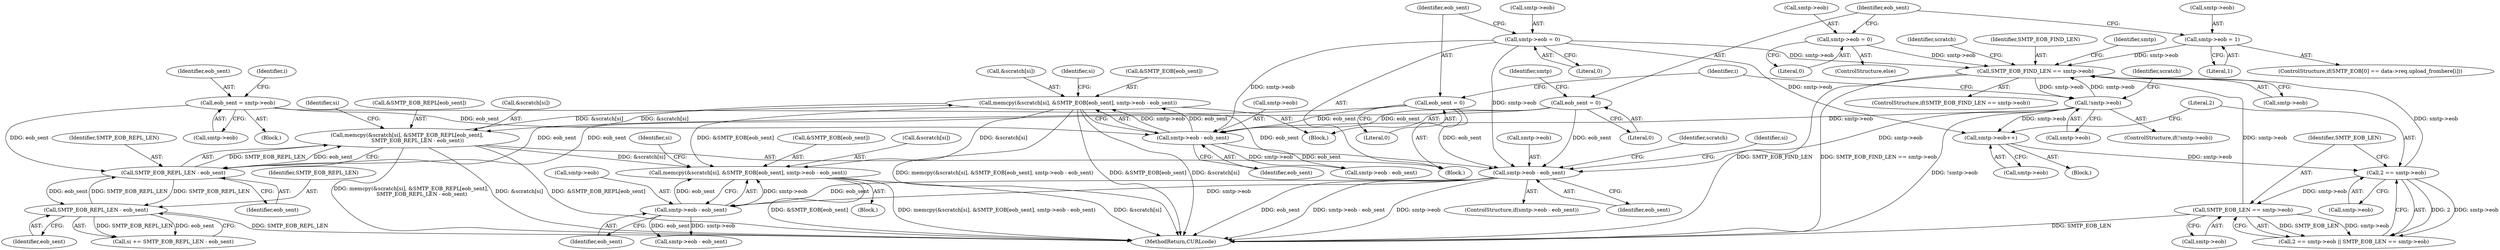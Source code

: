 digraph "0_curl_ba1dbd78e5f1ed67c1b8d37ac89d90e5e330b628@API" {
"1000363" [label="(Call,memcpy(&scratch[si], &SMTP_EOB[eob_sent], smtp->eob - eob_sent))"];
"1000254" [label="(Call,memcpy(&scratch[si], &SMTP_EOB[eob_sent], smtp->eob - eob_sent))"];
"1000313" [label="(Call,memcpy(&scratch[si], &SMTP_EOB_REPL[eob_sent],\n             SMTP_EOB_REPL_LEN - eob_sent))"];
"1000322" [label="(Call,SMTP_EOB_REPL_LEN - eob_sent)"];
"1000327" [label="(Call,SMTP_EOB_REPL_LEN - eob_sent)"];
"1000187" [label="(Call,eob_sent = smtp->eob)"];
"1000335" [label="(Call,eob_sent = 0)"];
"1000298" [label="(Call,eob_sent = 0)"];
"1000263" [label="(Call,smtp->eob - eob_sent)"];
"1000330" [label="(Call,smtp->eob = 0)"];
"1000340" [label="(Call,!smtp->eob)"];
"1000307" [label="(Call,SMTP_EOB_FIND_LEN == smtp->eob)"];
"1000293" [label="(Call,smtp->eob = 0)"];
"1000227" [label="(Call,2 == smtp->eob)"];
"1000221" [label="(Call,smtp->eob++)"];
"1000232" [label="(Call,SMTP_EOB_LEN == smtp->eob)"];
"1000287" [label="(Call,smtp->eob = 1)"];
"1000372" [label="(Call,smtp->eob - eob_sent)"];
"1000357" [label="(Call,smtp->eob - eob_sent)"];
"1000309" [label="(Call,smtp->eob)"];
"1000331" [label="(Call,smtp->eob)"];
"1000346" [label="(Identifier,scratch)"];
"1000232" [label="(Call,SMTP_EOB_LEN == smtp->eob)"];
"1000323" [label="(Identifier,SMTP_EOB_REPL_LEN)"];
"1000297" [label="(Literal,0)"];
"1000318" [label="(Call,&SMTP_EOB_REPL[eob_sent])"];
"1000226" [label="(Call,2 == smtp->eob || SMTP_EOB_LEN == smtp->eob)"];
"1000314" [label="(Call,&scratch[si])"];
"1000287" [label="(Call,smtp->eob = 1)"];
"1000362" [label="(Block,)"];
"1000386" [label="(Identifier,si)"];
"1000267" [label="(Identifier,eob_sent)"];
"1000227" [label="(Call,2 == smtp->eob)"];
"1000376" [label="(Identifier,eob_sent)"];
"1000379" [label="(Call,smtp->eob - eob_sent)"];
"1000335" [label="(Call,eob_sent = 0)"];
"1000329" [label="(Identifier,eob_sent)"];
"1000263" [label="(Call,smtp->eob - eob_sent)"];
"1000336" [label="(Identifier,eob_sent)"];
"1000358" [label="(Call,smtp->eob)"];
"1000372" [label="(Call,smtp->eob - eob_sent)"];
"1000233" [label="(Identifier,SMTP_EOB_LEN)"];
"1000324" [label="(Identifier,eob_sent)"];
"1000325" [label="(Call,si += SMTP_EOB_REPL_LEN - eob_sent)"];
"1000255" [label="(Call,&scratch[si])"];
"1000187" [label="(Call,eob_sent = smtp->eob)"];
"1000328" [label="(Identifier,SMTP_EOB_REPL_LEN)"];
"1000322" [label="(Call,SMTP_EOB_REPL_LEN - eob_sent)"];
"1000119" [label="(Block,)"];
"1000337" [label="(Literal,0)"];
"1000340" [label="(Call,!smtp->eob)"];
"1000270" [label="(Call,smtp->eob - eob_sent)"];
"1000342" [label="(Identifier,smtp)"];
"1000292" [label="(ControlStructure,else)"];
"1000294" [label="(Call,smtp->eob)"];
"1000264" [label="(Call,smtp->eob)"];
"1000234" [label="(Call,smtp->eob)"];
"1000269" [label="(Identifier,si)"];
"1000312" [label="(Block,)"];
"1000228" [label="(Literal,2)"];
"1000259" [label="(Call,&SMTP_EOB[eob_sent])"];
"1000326" [label="(Identifier,si)"];
"1000339" [label="(ControlStructure,if(!smtp->eob))"];
"1000366" [label="(Identifier,scratch)"];
"1000357" [label="(Call,smtp->eob - eob_sent)"];
"1000356" [label="(ControlStructure,if(smtp->eob - eob_sent))"];
"1000363" [label="(Call,memcpy(&scratch[si], &SMTP_EOB[eob_sent], smtp->eob - eob_sent))"];
"1000303" [label="(Identifier,smtp)"];
"1000313" [label="(Call,memcpy(&scratch[si], &SMTP_EOB_REPL[eob_sent],\n             SMTP_EOB_REPL_LEN - eob_sent))"];
"1000307" [label="(Call,SMTP_EOB_FIND_LEN == smtp->eob)"];
"1000378" [label="(Identifier,si)"];
"1000334" [label="(Literal,0)"];
"1000306" [label="(ControlStructure,if(SMTP_EOB_FIND_LEN == smtp->eob))"];
"1000293" [label="(Call,smtp->eob = 0)"];
"1000220" [label="(Block,)"];
"1000253" [label="(Block,)"];
"1000341" [label="(Call,smtp->eob)"];
"1000299" [label="(Identifier,eob_sent)"];
"1000189" [label="(Call,smtp->eob)"];
"1000221" [label="(Call,smtp->eob++)"];
"1000195" [label="(Identifier,i)"];
"1000368" [label="(Call,&SMTP_EOB[eob_sent])"];
"1000298" [label="(Call,eob_sent = 0)"];
"1000300" [label="(Literal,0)"];
"1000330" [label="(Call,smtp->eob = 0)"];
"1000229" [label="(Call,smtp->eob)"];
"1000188" [label="(Identifier,eob_sent)"];
"1000316" [label="(Identifier,scratch)"];
"1000327" [label="(Call,SMTP_EOB_REPL_LEN - eob_sent)"];
"1000417" [label="(MethodReturn,CURLcode)"];
"1000291" [label="(Literal,1)"];
"1000288" [label="(Call,smtp->eob)"];
"1000308" [label="(Identifier,SMTP_EOB_FIND_LEN)"];
"1000373" [label="(Call,smtp->eob)"];
"1000361" [label="(Identifier,eob_sent)"];
"1000204" [label="(Identifier,i)"];
"1000222" [label="(Call,smtp->eob)"];
"1000275" [label="(ControlStructure,if(SMTP_EOB[0] == data->req.upload_fromhere[i]))"];
"1000254" [label="(Call,memcpy(&scratch[si], &SMTP_EOB[eob_sent], smtp->eob - eob_sent))"];
"1000364" [label="(Call,&scratch[si])"];
"1000363" -> "1000362"  [label="AST: "];
"1000363" -> "1000372"  [label="CFG: "];
"1000364" -> "1000363"  [label="AST: "];
"1000368" -> "1000363"  [label="AST: "];
"1000372" -> "1000363"  [label="AST: "];
"1000378" -> "1000363"  [label="CFG: "];
"1000363" -> "1000417"  [label="DDG: &scratch[si]"];
"1000363" -> "1000417"  [label="DDG: &SMTP_EOB[eob_sent]"];
"1000363" -> "1000417"  [label="DDG: memcpy(&scratch[si], &SMTP_EOB[eob_sent], smtp->eob - eob_sent)"];
"1000254" -> "1000363"  [label="DDG: &scratch[si]"];
"1000254" -> "1000363"  [label="DDG: &SMTP_EOB[eob_sent]"];
"1000313" -> "1000363"  [label="DDG: &scratch[si]"];
"1000372" -> "1000363"  [label="DDG: smtp->eob"];
"1000372" -> "1000363"  [label="DDG: eob_sent"];
"1000254" -> "1000253"  [label="AST: "];
"1000254" -> "1000263"  [label="CFG: "];
"1000255" -> "1000254"  [label="AST: "];
"1000259" -> "1000254"  [label="AST: "];
"1000263" -> "1000254"  [label="AST: "];
"1000269" -> "1000254"  [label="CFG: "];
"1000254" -> "1000417"  [label="DDG: &SMTP_EOB[eob_sent]"];
"1000254" -> "1000417"  [label="DDG: &scratch[si]"];
"1000254" -> "1000417"  [label="DDG: memcpy(&scratch[si], &SMTP_EOB[eob_sent], smtp->eob - eob_sent)"];
"1000313" -> "1000254"  [label="DDG: &scratch[si]"];
"1000263" -> "1000254"  [label="DDG: smtp->eob"];
"1000263" -> "1000254"  [label="DDG: eob_sent"];
"1000254" -> "1000313"  [label="DDG: &scratch[si]"];
"1000313" -> "1000312"  [label="AST: "];
"1000313" -> "1000322"  [label="CFG: "];
"1000314" -> "1000313"  [label="AST: "];
"1000318" -> "1000313"  [label="AST: "];
"1000322" -> "1000313"  [label="AST: "];
"1000326" -> "1000313"  [label="CFG: "];
"1000313" -> "1000417"  [label="DDG: &SMTP_EOB_REPL[eob_sent]"];
"1000313" -> "1000417"  [label="DDG: memcpy(&scratch[si], &SMTP_EOB_REPL[eob_sent],\n             SMTP_EOB_REPL_LEN - eob_sent)"];
"1000313" -> "1000417"  [label="DDG: &scratch[si]"];
"1000322" -> "1000313"  [label="DDG: SMTP_EOB_REPL_LEN"];
"1000322" -> "1000313"  [label="DDG: eob_sent"];
"1000322" -> "1000324"  [label="CFG: "];
"1000323" -> "1000322"  [label="AST: "];
"1000324" -> "1000322"  [label="AST: "];
"1000327" -> "1000322"  [label="DDG: SMTP_EOB_REPL_LEN"];
"1000187" -> "1000322"  [label="DDG: eob_sent"];
"1000335" -> "1000322"  [label="DDG: eob_sent"];
"1000298" -> "1000322"  [label="DDG: eob_sent"];
"1000322" -> "1000327"  [label="DDG: SMTP_EOB_REPL_LEN"];
"1000322" -> "1000327"  [label="DDG: eob_sent"];
"1000327" -> "1000325"  [label="AST: "];
"1000327" -> "1000329"  [label="CFG: "];
"1000328" -> "1000327"  [label="AST: "];
"1000329" -> "1000327"  [label="AST: "];
"1000325" -> "1000327"  [label="CFG: "];
"1000327" -> "1000417"  [label="DDG: SMTP_EOB_REPL_LEN"];
"1000327" -> "1000325"  [label="DDG: SMTP_EOB_REPL_LEN"];
"1000327" -> "1000325"  [label="DDG: eob_sent"];
"1000187" -> "1000119"  [label="AST: "];
"1000187" -> "1000189"  [label="CFG: "];
"1000188" -> "1000187"  [label="AST: "];
"1000189" -> "1000187"  [label="AST: "];
"1000195" -> "1000187"  [label="CFG: "];
"1000187" -> "1000263"  [label="DDG: eob_sent"];
"1000187" -> "1000357"  [label="DDG: eob_sent"];
"1000335" -> "1000312"  [label="AST: "];
"1000335" -> "1000337"  [label="CFG: "];
"1000336" -> "1000335"  [label="AST: "];
"1000337" -> "1000335"  [label="AST: "];
"1000204" -> "1000335"  [label="CFG: "];
"1000335" -> "1000263"  [label="DDG: eob_sent"];
"1000335" -> "1000357"  [label="DDG: eob_sent"];
"1000298" -> "1000253"  [label="AST: "];
"1000298" -> "1000300"  [label="CFG: "];
"1000299" -> "1000298"  [label="AST: "];
"1000300" -> "1000298"  [label="AST: "];
"1000303" -> "1000298"  [label="CFG: "];
"1000298" -> "1000263"  [label="DDG: eob_sent"];
"1000298" -> "1000357"  [label="DDG: eob_sent"];
"1000263" -> "1000267"  [label="CFG: "];
"1000264" -> "1000263"  [label="AST: "];
"1000267" -> "1000263"  [label="AST: "];
"1000330" -> "1000263"  [label="DDG: smtp->eob"];
"1000340" -> "1000263"  [label="DDG: smtp->eob"];
"1000263" -> "1000270"  [label="DDG: smtp->eob"];
"1000263" -> "1000270"  [label="DDG: eob_sent"];
"1000330" -> "1000312"  [label="AST: "];
"1000330" -> "1000334"  [label="CFG: "];
"1000331" -> "1000330"  [label="AST: "];
"1000334" -> "1000330"  [label="AST: "];
"1000336" -> "1000330"  [label="CFG: "];
"1000330" -> "1000221"  [label="DDG: smtp->eob"];
"1000330" -> "1000307"  [label="DDG: smtp->eob"];
"1000330" -> "1000357"  [label="DDG: smtp->eob"];
"1000340" -> "1000339"  [label="AST: "];
"1000340" -> "1000341"  [label="CFG: "];
"1000341" -> "1000340"  [label="AST: "];
"1000346" -> "1000340"  [label="CFG: "];
"1000204" -> "1000340"  [label="CFG: "];
"1000340" -> "1000417"  [label="DDG: !smtp->eob"];
"1000340" -> "1000221"  [label="DDG: smtp->eob"];
"1000340" -> "1000307"  [label="DDG: smtp->eob"];
"1000307" -> "1000340"  [label="DDG: smtp->eob"];
"1000340" -> "1000357"  [label="DDG: smtp->eob"];
"1000307" -> "1000306"  [label="AST: "];
"1000307" -> "1000309"  [label="CFG: "];
"1000308" -> "1000307"  [label="AST: "];
"1000309" -> "1000307"  [label="AST: "];
"1000316" -> "1000307"  [label="CFG: "];
"1000342" -> "1000307"  [label="CFG: "];
"1000307" -> "1000417"  [label="DDG: SMTP_EOB_FIND_LEN == smtp->eob"];
"1000307" -> "1000417"  [label="DDG: SMTP_EOB_FIND_LEN"];
"1000293" -> "1000307"  [label="DDG: smtp->eob"];
"1000227" -> "1000307"  [label="DDG: smtp->eob"];
"1000232" -> "1000307"  [label="DDG: smtp->eob"];
"1000287" -> "1000307"  [label="DDG: smtp->eob"];
"1000293" -> "1000292"  [label="AST: "];
"1000293" -> "1000297"  [label="CFG: "];
"1000294" -> "1000293"  [label="AST: "];
"1000297" -> "1000293"  [label="AST: "];
"1000299" -> "1000293"  [label="CFG: "];
"1000227" -> "1000226"  [label="AST: "];
"1000227" -> "1000229"  [label="CFG: "];
"1000228" -> "1000227"  [label="AST: "];
"1000229" -> "1000227"  [label="AST: "];
"1000233" -> "1000227"  [label="CFG: "];
"1000226" -> "1000227"  [label="CFG: "];
"1000227" -> "1000226"  [label="DDG: 2"];
"1000227" -> "1000226"  [label="DDG: smtp->eob"];
"1000221" -> "1000227"  [label="DDG: smtp->eob"];
"1000227" -> "1000232"  [label="DDG: smtp->eob"];
"1000221" -> "1000220"  [label="AST: "];
"1000221" -> "1000222"  [label="CFG: "];
"1000222" -> "1000221"  [label="AST: "];
"1000228" -> "1000221"  [label="CFG: "];
"1000232" -> "1000226"  [label="AST: "];
"1000232" -> "1000234"  [label="CFG: "];
"1000233" -> "1000232"  [label="AST: "];
"1000234" -> "1000232"  [label="AST: "];
"1000226" -> "1000232"  [label="CFG: "];
"1000232" -> "1000417"  [label="DDG: SMTP_EOB_LEN"];
"1000232" -> "1000226"  [label="DDG: SMTP_EOB_LEN"];
"1000232" -> "1000226"  [label="DDG: smtp->eob"];
"1000287" -> "1000275"  [label="AST: "];
"1000287" -> "1000291"  [label="CFG: "];
"1000288" -> "1000287"  [label="AST: "];
"1000291" -> "1000287"  [label="AST: "];
"1000299" -> "1000287"  [label="CFG: "];
"1000372" -> "1000376"  [label="CFG: "];
"1000373" -> "1000372"  [label="AST: "];
"1000376" -> "1000372"  [label="AST: "];
"1000357" -> "1000372"  [label="DDG: smtp->eob"];
"1000357" -> "1000372"  [label="DDG: eob_sent"];
"1000372" -> "1000379"  [label="DDG: smtp->eob"];
"1000372" -> "1000379"  [label="DDG: eob_sent"];
"1000357" -> "1000356"  [label="AST: "];
"1000357" -> "1000361"  [label="CFG: "];
"1000358" -> "1000357"  [label="AST: "];
"1000361" -> "1000357"  [label="AST: "];
"1000366" -> "1000357"  [label="CFG: "];
"1000386" -> "1000357"  [label="CFG: "];
"1000357" -> "1000417"  [label="DDG: eob_sent"];
"1000357" -> "1000417"  [label="DDG: smtp->eob - eob_sent"];
"1000357" -> "1000417"  [label="DDG: smtp->eob"];
}
